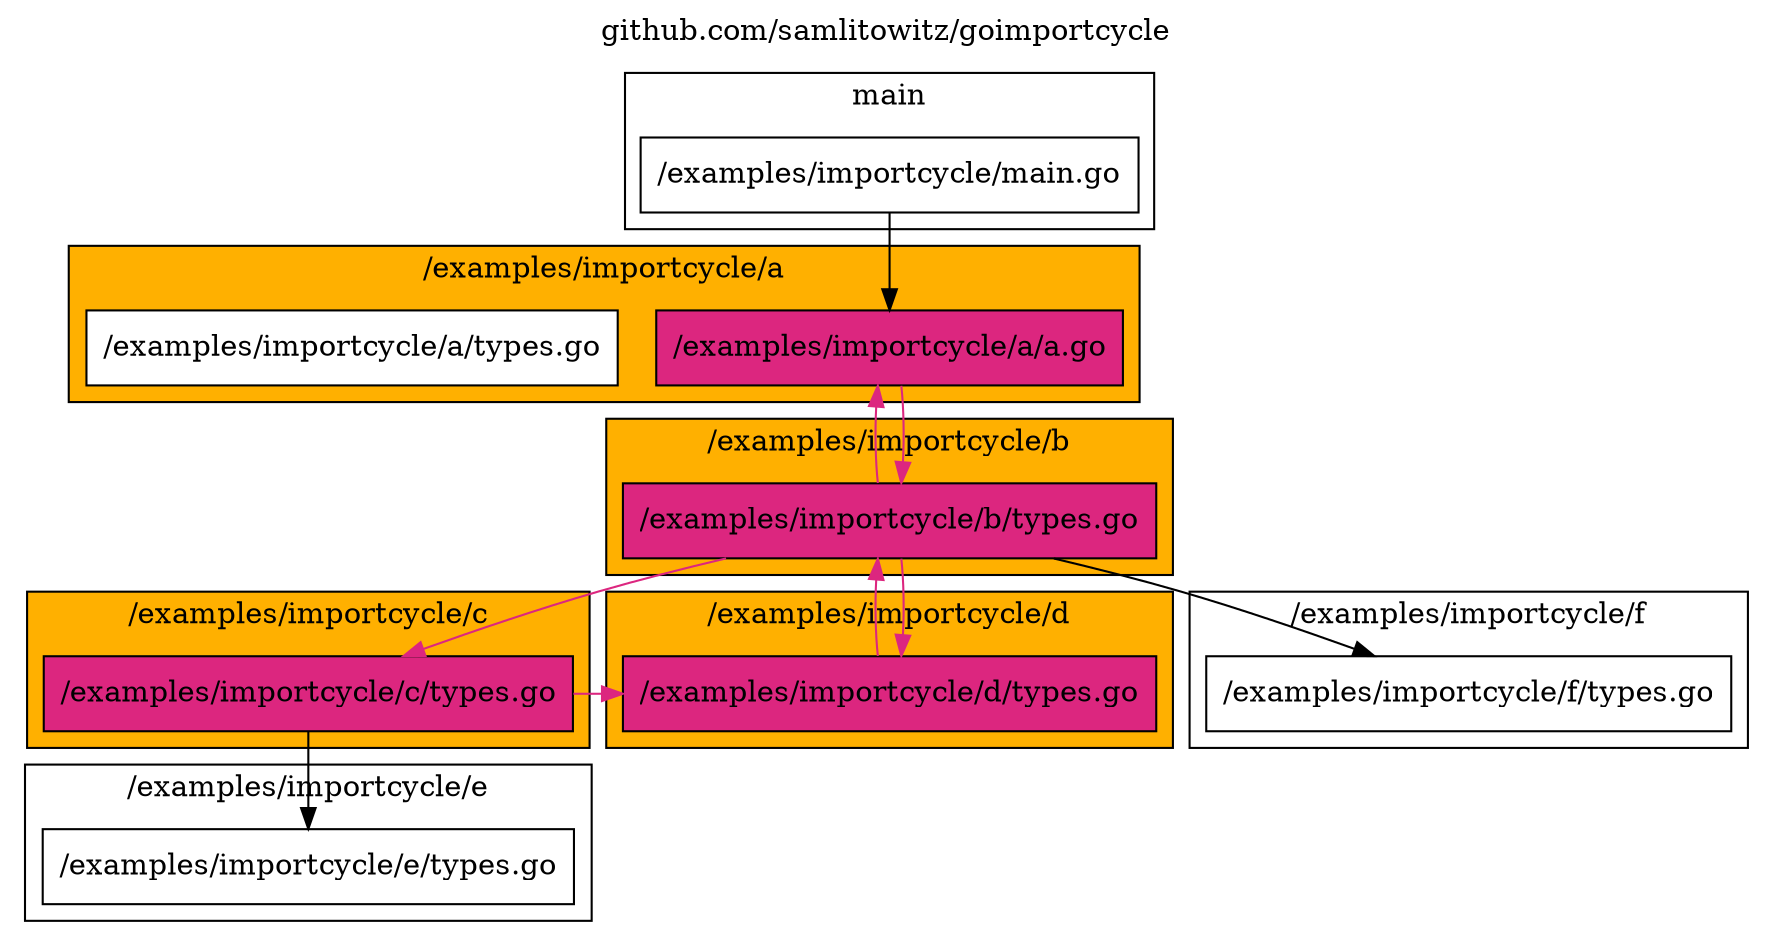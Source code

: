 digraph {
	labelloc="t";
	label="github.com/samlitowitz/goimportcycle";
	rankdir="TB";
	node [shape="rect"];
	subgraph cluster1 {
		label="main";
		style="filled";
		fillcolor="#ffffff";
		n9 [label="/examples/importcycle/main.go", style="filled", fillcolor="#ffffff"];
	}
	subgraph cluster3 {
		label="/examples/importcycle/a";
		style="filled";
		fillcolor="#ffb000";
		n10 [label="/examples/importcycle/a/a.go", style="filled", fillcolor="#dc267f"];
		// Exports: A, NewA, ID, IsIDer, IsIDerToo
		n16 [label="/examples/importcycle/a/types.go", style="filled", fillcolor="#ffffff"];
		// Exports: IDTwo, IDThree, IDFour, V1, V2, V3, ID, IDOne
	}
	subgraph cluster4 {
		label="/examples/importcycle/b";
		style="filled";
		fillcolor="#ffb000";
		n11 [label="/examples/importcycle/b/types.go", style="filled", fillcolor="#dc267f"];
		// Exports: IDer
	}
	subgraph cluster5 {
		label="/examples/importcycle/c";
		style="filled";
		fillcolor="#ffb000";
		n12 [label="/examples/importcycle/c/types.go", style="filled", fillcolor="#dc267f"];
		// Exports: ID, C, Fn1
	}
	subgraph cluster6 {
		label="/examples/importcycle/d";
		style="filled";
		fillcolor="#ffb000";
		n13 [label="/examples/importcycle/d/types.go", style="filled", fillcolor="#dc267f"];
		// Exports: ID, D
	}
	subgraph cluster8 {
		label="/examples/importcycle/f";
		style="filled";
		fillcolor="#ffffff";
		n15 [label="/examples/importcycle/f/types.go", style="filled", fillcolor="#ffffff"];
		// Exports: ID
	}
	subgraph cluster7 {
		label="/examples/importcycle/e";
		style="filled";
		fillcolor="#ffffff";
		n14 [label="/examples/importcycle/e/types.go", style="filled", fillcolor="#ffffff"];
		// Exports: ID
	}
	n10 -> n11 [color="#dc267f"];
	// References: b.IDer, b.IDer
	n11 -> n10 [color="#dc267f"];
	// References: a.ID
	n11 -> n12 [color="#dc267f"];
	// References: c.ID
	n11 -> n13 [color="#dc267f"];
	// References: d.ID
	n11 -> n15 [color="#000000"];
	// References: f.ID
	n12 -> n13 [color="#dc267f"];
	// References: d.ID
	n12 -> n14 [color="#000000"];
	// References: e.ID
	n13 -> n11 [color="#dc267f"];
	// References: b.IDer
	n9 -> n10 [color="#000000"];
	// References: a.NewA
}
